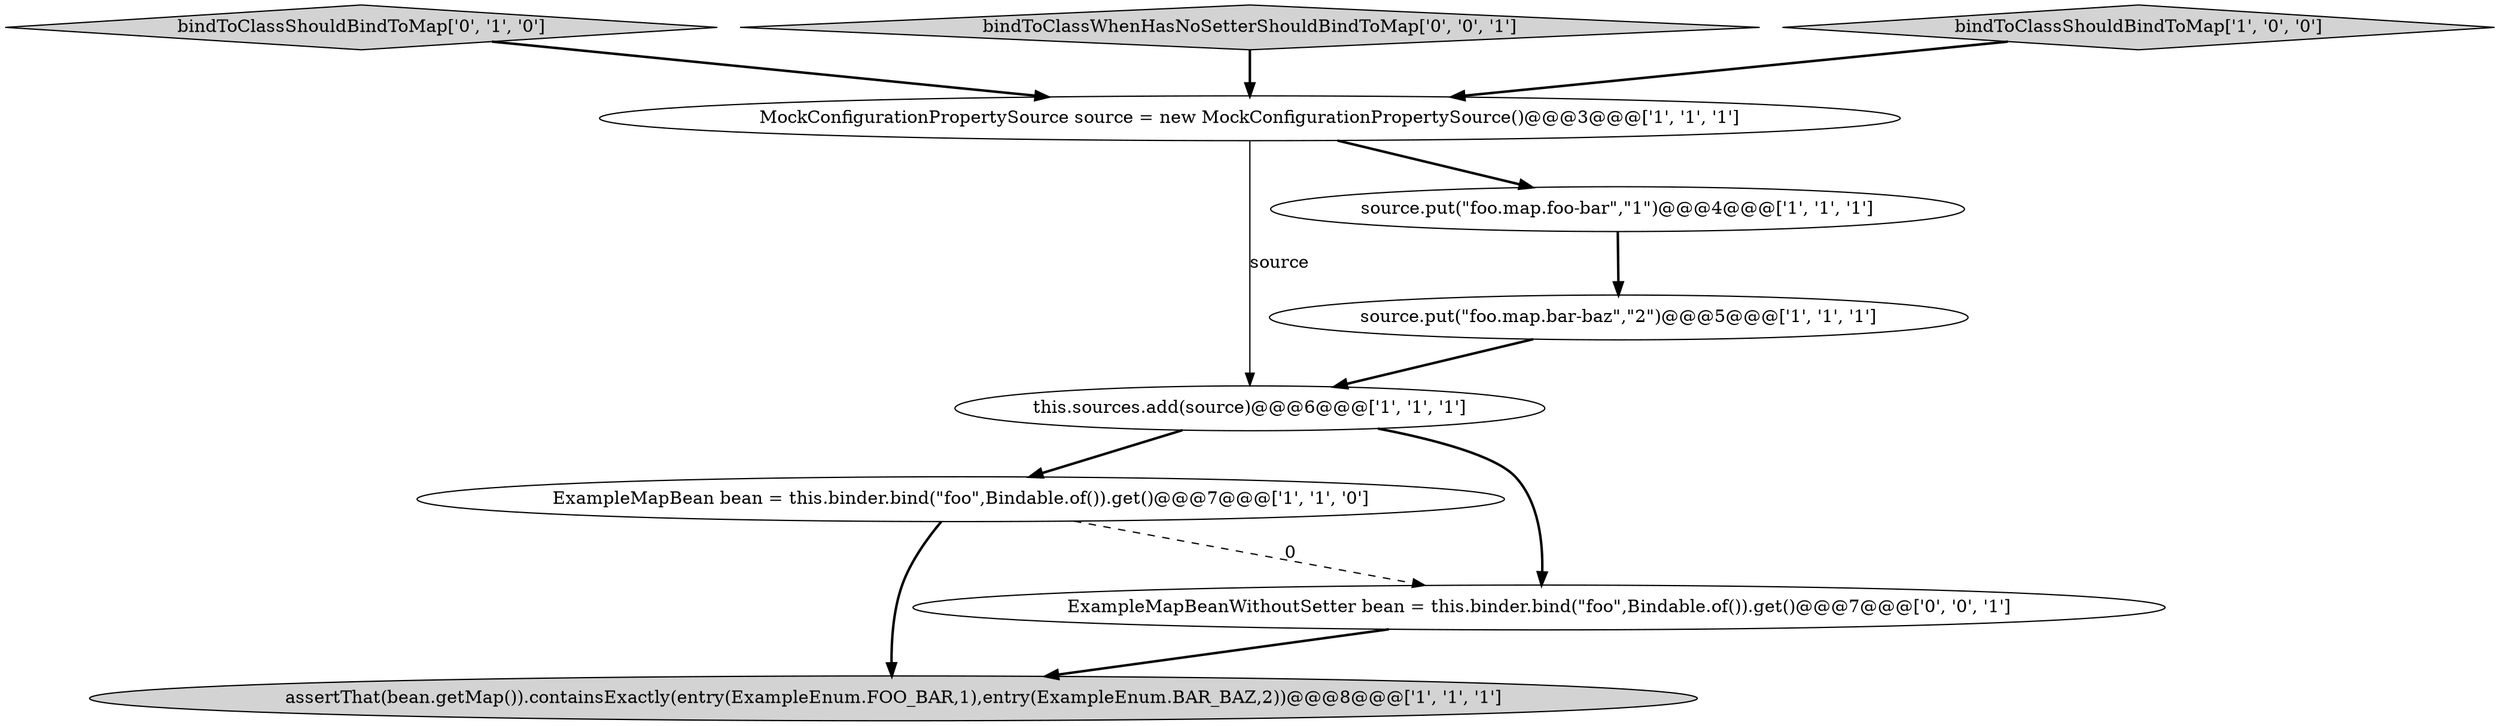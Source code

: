 digraph {
0 [style = filled, label = "this.sources.add(source)@@@6@@@['1', '1', '1']", fillcolor = white, shape = ellipse image = "AAA0AAABBB1BBB"];
5 [style = filled, label = "assertThat(bean.getMap()).containsExactly(entry(ExampleEnum.FOO_BAR,1),entry(ExampleEnum.BAR_BAZ,2))@@@8@@@['1', '1', '1']", fillcolor = lightgray, shape = ellipse image = "AAA0AAABBB1BBB"];
7 [style = filled, label = "bindToClassShouldBindToMap['0', '1', '0']", fillcolor = lightgray, shape = diamond image = "AAA0AAABBB2BBB"];
8 [style = filled, label = "bindToClassWhenHasNoSetterShouldBindToMap['0', '0', '1']", fillcolor = lightgray, shape = diamond image = "AAA0AAABBB3BBB"];
1 [style = filled, label = "ExampleMapBean bean = this.binder.bind(\"foo\",Bindable.of()).get()@@@7@@@['1', '1', '0']", fillcolor = white, shape = ellipse image = "AAA0AAABBB1BBB"];
9 [style = filled, label = "ExampleMapBeanWithoutSetter bean = this.binder.bind(\"foo\",Bindable.of()).get()@@@7@@@['0', '0', '1']", fillcolor = white, shape = ellipse image = "AAA0AAABBB3BBB"];
4 [style = filled, label = "source.put(\"foo.map.bar-baz\",\"2\")@@@5@@@['1', '1', '1']", fillcolor = white, shape = ellipse image = "AAA0AAABBB1BBB"];
6 [style = filled, label = "source.put(\"foo.map.foo-bar\",\"1\")@@@4@@@['1', '1', '1']", fillcolor = white, shape = ellipse image = "AAA0AAABBB1BBB"];
2 [style = filled, label = "bindToClassShouldBindToMap['1', '0', '0']", fillcolor = lightgray, shape = diamond image = "AAA0AAABBB1BBB"];
3 [style = filled, label = "MockConfigurationPropertySource source = new MockConfigurationPropertySource()@@@3@@@['1', '1', '1']", fillcolor = white, shape = ellipse image = "AAA0AAABBB1BBB"];
1->5 [style = bold, label=""];
9->5 [style = bold, label=""];
6->4 [style = bold, label=""];
3->6 [style = bold, label=""];
1->9 [style = dashed, label="0"];
0->9 [style = bold, label=""];
3->0 [style = solid, label="source"];
0->1 [style = bold, label=""];
7->3 [style = bold, label=""];
2->3 [style = bold, label=""];
4->0 [style = bold, label=""];
8->3 [style = bold, label=""];
}
